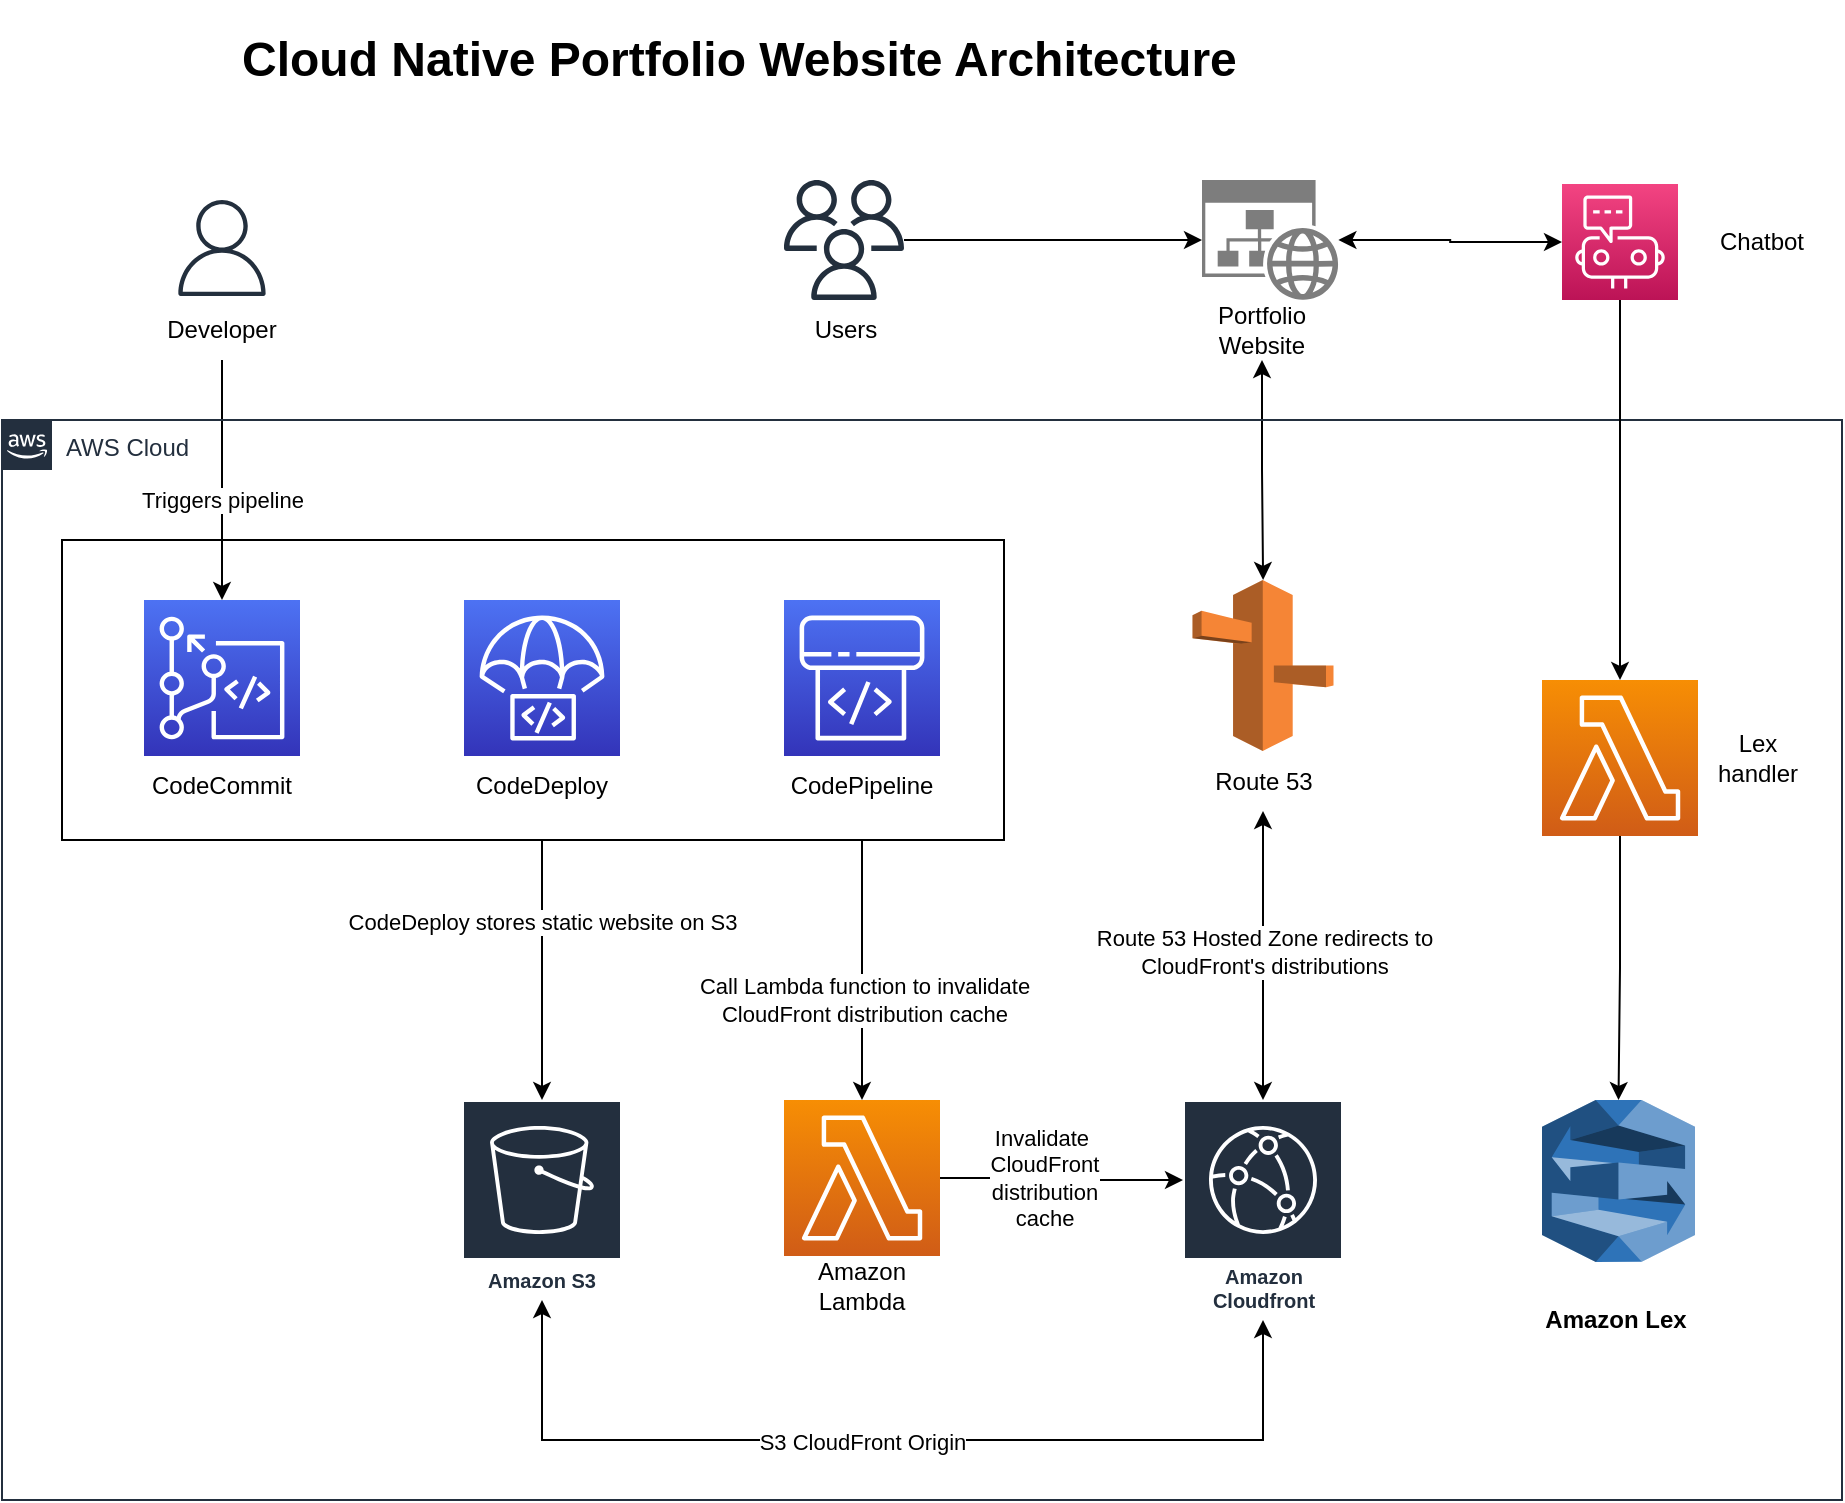 <mxfile version="21.6.3" type="github">
  <diagram name="Page-1" id="EhTNOT_K2n1csAnsaTSJ">
    <mxGraphModel dx="708" dy="1561" grid="1" gridSize="10" guides="1" tooltips="1" connect="1" arrows="1" fold="1" page="1" pageScale="1" pageWidth="850" pageHeight="1100" math="0" shadow="0">
      <root>
        <mxCell id="0" />
        <mxCell id="1" parent="0" />
        <mxCell id="IKtvbvnAMoomG4cAqskK-29" style="edgeStyle=orthogonalEdgeStyle;rounded=0;orthogonalLoop=1;jettySize=auto;html=1;startArrow=classic;startFill=1;endArrow=none;endFill=0;" parent="1" source="IKtvbvnAMoomG4cAqskK-4" edge="1">
          <mxGeometry relative="1" as="geometry">
            <mxPoint x="460" y="310" as="targetPoint" />
          </mxGeometry>
        </mxCell>
        <mxCell id="IKtvbvnAMoomG4cAqskK-30" value="Call Lambda function to invalidate &lt;br&gt;CloudFront distribution cache" style="edgeLabel;html=1;align=center;verticalAlign=middle;resizable=0;points=[];" parent="IKtvbvnAMoomG4cAqskK-29" vertex="1" connectable="0">
          <mxGeometry x="0.038" y="-3" relative="1" as="geometry">
            <mxPoint x="-3" y="17" as="offset" />
          </mxGeometry>
        </mxCell>
        <mxCell id="IKtvbvnAMoomG4cAqskK-57" style="edgeStyle=orthogonalEdgeStyle;rounded=0;orthogonalLoop=1;jettySize=auto;html=1;" parent="1" source="IKtvbvnAMoomG4cAqskK-4" target="IKtvbvnAMoomG4cAqskK-8" edge="1">
          <mxGeometry relative="1" as="geometry">
            <Array as="points">
              <mxPoint x="560" y="479" />
              <mxPoint x="560" y="480" />
            </Array>
          </mxGeometry>
        </mxCell>
        <mxCell id="IKtvbvnAMoomG4cAqskK-58" value="Invalidate&amp;nbsp;&lt;br&gt;CloudFront&lt;br&gt;distribution &lt;br&gt;cache" style="edgeLabel;html=1;align=center;verticalAlign=middle;resizable=0;points=[];" parent="IKtvbvnAMoomG4cAqskK-57" vertex="1" connectable="0">
          <mxGeometry x="-0.159" relative="1" as="geometry">
            <mxPoint as="offset" />
          </mxGeometry>
        </mxCell>
        <mxCell id="IKtvbvnAMoomG4cAqskK-4" value="" style="sketch=0;points=[[0,0,0],[0.25,0,0],[0.5,0,0],[0.75,0,0],[1,0,0],[0,1,0],[0.25,1,0],[0.5,1,0],[0.75,1,0],[1,1,0],[0,0.25,0],[0,0.5,0],[0,0.75,0],[1,0.25,0],[1,0.5,0],[1,0.75,0]];outlineConnect=0;fontColor=#232F3E;gradientColor=#F78E04;gradientDirection=north;fillColor=#D05C17;strokeColor=#ffffff;dashed=0;verticalLabelPosition=bottom;verticalAlign=top;align=center;html=1;fontSize=12;fontStyle=0;aspect=fixed;shape=mxgraph.aws4.resourceIcon;resIcon=mxgraph.aws4.lambda;" parent="1" vertex="1">
          <mxGeometry x="421" y="440" width="78" height="78" as="geometry" />
        </mxCell>
        <mxCell id="IKtvbvnAMoomG4cAqskK-27" style="edgeStyle=orthogonalEdgeStyle;rounded=0;orthogonalLoop=1;jettySize=auto;html=1;entryX=0.5;entryY=1;entryDx=0;entryDy=0;endArrow=none;endFill=0;startArrow=classic;startFill=1;" parent="1" source="IKtvbvnAMoomG4cAqskK-7" target="IKtvbvnAMoomG4cAqskK-16" edge="1">
          <mxGeometry relative="1" as="geometry" />
        </mxCell>
        <mxCell id="IKtvbvnAMoomG4cAqskK-28" value="CodeDeploy stores static website on S3" style="edgeLabel;html=1;align=center;verticalAlign=middle;resizable=0;points=[];" parent="IKtvbvnAMoomG4cAqskK-27" vertex="1" connectable="0">
          <mxGeometry x="-0.118" y="3" relative="1" as="geometry">
            <mxPoint x="3" y="-27" as="offset" />
          </mxGeometry>
        </mxCell>
        <mxCell id="IKtvbvnAMoomG4cAqskK-7" value="Amazon S3" style="sketch=0;outlineConnect=0;fontColor=#232F3E;gradientColor=none;strokeColor=#ffffff;fillColor=#232F3E;dashed=0;verticalLabelPosition=middle;verticalAlign=bottom;align=center;html=1;whiteSpace=wrap;fontSize=10;fontStyle=1;spacing=3;shape=mxgraph.aws4.productIcon;prIcon=mxgraph.aws4.s3;" parent="1" vertex="1">
          <mxGeometry x="260" y="440" width="80" height="100" as="geometry" />
        </mxCell>
        <mxCell id="IKtvbvnAMoomG4cAqskK-32" style="edgeStyle=orthogonalEdgeStyle;rounded=0;orthogonalLoop=1;jettySize=auto;html=1;startArrow=classic;startFill=1;" parent="1" source="IKtvbvnAMoomG4cAqskK-8" target="IKtvbvnAMoomG4cAqskK-7" edge="1">
          <mxGeometry relative="1" as="geometry">
            <Array as="points">
              <mxPoint x="661" y="610" />
              <mxPoint x="300" y="610" />
            </Array>
          </mxGeometry>
        </mxCell>
        <mxCell id="IKtvbvnAMoomG4cAqskK-33" value="S3 CloudFront Origin" style="edgeLabel;html=1;align=center;verticalAlign=middle;resizable=0;points=[];" parent="IKtvbvnAMoomG4cAqskK-32" vertex="1" connectable="0">
          <mxGeometry x="0.05" y="1" relative="1" as="geometry">
            <mxPoint x="-3" as="offset" />
          </mxGeometry>
        </mxCell>
        <mxCell id="IKtvbvnAMoomG4cAqskK-35" style="edgeStyle=orthogonalEdgeStyle;rounded=0;orthogonalLoop=1;jettySize=auto;html=1;entryX=0.5;entryY=1;entryDx=0;entryDy=0;startArrow=classic;startFill=1;" parent="1" source="IKtvbvnAMoomG4cAqskK-8" target="IKtvbvnAMoomG4cAqskK-12" edge="1">
          <mxGeometry relative="1" as="geometry" />
        </mxCell>
        <mxCell id="IKtvbvnAMoomG4cAqskK-36" value="Route 53 Hosted Zone redirects to&lt;br&gt;CloudFront&#39;s distributions" style="edgeLabel;html=1;align=center;verticalAlign=middle;resizable=0;points=[];" parent="IKtvbvnAMoomG4cAqskK-35" vertex="1" connectable="0">
          <mxGeometry x="0.024" y="1" relative="1" as="geometry">
            <mxPoint x="1" as="offset" />
          </mxGeometry>
        </mxCell>
        <mxCell id="IKtvbvnAMoomG4cAqskK-8" value="Amazon Cloudfront" style="sketch=0;outlineConnect=0;fontColor=#232F3E;gradientColor=none;strokeColor=#ffffff;fillColor=#232F3E;dashed=0;verticalLabelPosition=middle;verticalAlign=bottom;align=center;html=1;whiteSpace=wrap;fontSize=10;fontStyle=1;spacing=3;shape=mxgraph.aws4.productIcon;prIcon=mxgraph.aws4.cloudfront;" parent="1" vertex="1">
          <mxGeometry x="620.5" y="440" width="80" height="110" as="geometry" />
        </mxCell>
        <mxCell id="IKtvbvnAMoomG4cAqskK-13" value="" style="group" parent="1" vertex="1" connectable="0">
          <mxGeometry x="625.25" y="180" width="70.5" height="124" as="geometry" />
        </mxCell>
        <mxCell id="IKtvbvnAMoomG4cAqskK-34" value="" style="group" parent="IKtvbvnAMoomG4cAqskK-13" vertex="1" connectable="0">
          <mxGeometry width="70.5" height="115.5" as="geometry" />
        </mxCell>
        <mxCell id="IKtvbvnAMoomG4cAqskK-9" value="" style="outlineConnect=0;dashed=0;verticalLabelPosition=bottom;verticalAlign=top;align=center;html=1;shape=mxgraph.aws3.route_53;fillColor=#F58536;gradientColor=none;" parent="IKtvbvnAMoomG4cAqskK-34" vertex="1">
          <mxGeometry width="70.5" height="85.5" as="geometry" />
        </mxCell>
        <mxCell id="IKtvbvnAMoomG4cAqskK-12" value="Route 53" style="text;html=1;strokeColor=none;fillColor=none;align=center;verticalAlign=middle;whiteSpace=wrap;rounded=0;" parent="IKtvbvnAMoomG4cAqskK-34" vertex="1">
          <mxGeometry x="5.25" y="85.5" width="60" height="30" as="geometry" />
        </mxCell>
        <mxCell id="IKtvbvnAMoomG4cAqskK-23" value="" style="group" parent="1" vertex="1" connectable="0">
          <mxGeometry x="60" y="160" width="471" height="150" as="geometry" />
        </mxCell>
        <mxCell id="IKtvbvnAMoomG4cAqskK-22" value="" style="rounded=0;whiteSpace=wrap;html=1;" parent="IKtvbvnAMoomG4cAqskK-23" vertex="1">
          <mxGeometry width="471" height="150" as="geometry" />
        </mxCell>
        <mxCell id="IKtvbvnAMoomG4cAqskK-17" value="" style="group" parent="IKtvbvnAMoomG4cAqskK-23" vertex="1" connectable="0">
          <mxGeometry x="201" y="30" width="78" height="108" as="geometry" />
        </mxCell>
        <mxCell id="IKtvbvnAMoomG4cAqskK-20" value="" style="group" parent="IKtvbvnAMoomG4cAqskK-17" vertex="1" connectable="0">
          <mxGeometry width="78" height="108" as="geometry" />
        </mxCell>
        <mxCell id="IKtvbvnAMoomG4cAqskK-3" value="" style="sketch=0;points=[[0,0,0],[0.25,0,0],[0.5,0,0],[0.75,0,0],[1,0,0],[0,1,0],[0.25,1,0],[0.5,1,0],[0.75,1,0],[1,1,0],[0,0.25,0],[0,0.5,0],[0,0.75,0],[1,0.25,0],[1,0.5,0],[1,0.75,0]];outlineConnect=0;fontColor=#232F3E;gradientColor=#4D72F3;gradientDirection=north;fillColor=#3334B9;strokeColor=#ffffff;dashed=0;verticalLabelPosition=bottom;verticalAlign=top;align=center;html=1;fontSize=12;fontStyle=0;aspect=fixed;shape=mxgraph.aws4.resourceIcon;resIcon=mxgraph.aws4.codedeploy;" parent="IKtvbvnAMoomG4cAqskK-20" vertex="1">
          <mxGeometry width="78" height="78" as="geometry" />
        </mxCell>
        <mxCell id="IKtvbvnAMoomG4cAqskK-16" value="CodeDeploy" style="text;html=1;strokeColor=none;fillColor=none;align=center;verticalAlign=middle;whiteSpace=wrap;rounded=0;" parent="IKtvbvnAMoomG4cAqskK-20" vertex="1">
          <mxGeometry x="9" y="78" width="60" height="30" as="geometry" />
        </mxCell>
        <mxCell id="IKtvbvnAMoomG4cAqskK-19" value="" style="group" parent="IKtvbvnAMoomG4cAqskK-23" vertex="1" connectable="0">
          <mxGeometry x="361" y="30" width="78" height="108" as="geometry" />
        </mxCell>
        <mxCell id="IKtvbvnAMoomG4cAqskK-2" value="" style="sketch=0;points=[[0,0,0],[0.25,0,0],[0.5,0,0],[0.75,0,0],[1,0,0],[0,1,0],[0.25,1,0],[0.5,1,0],[0.75,1,0],[1,1,0],[0,0.25,0],[0,0.5,0],[0,0.75,0],[1,0.25,0],[1,0.5,0],[1,0.75,0]];outlineConnect=0;fontColor=#232F3E;gradientColor=#4D72F3;gradientDirection=north;fillColor=#3334B9;strokeColor=#ffffff;dashed=0;verticalLabelPosition=bottom;verticalAlign=top;align=center;html=1;fontSize=12;fontStyle=0;aspect=fixed;shape=mxgraph.aws4.resourceIcon;resIcon=mxgraph.aws4.codepipeline;" parent="IKtvbvnAMoomG4cAqskK-19" vertex="1">
          <mxGeometry width="78" height="78" as="geometry" />
        </mxCell>
        <mxCell id="IKtvbvnAMoomG4cAqskK-18" value="CodePipeline" style="text;html=1;strokeColor=none;fillColor=none;align=center;verticalAlign=middle;whiteSpace=wrap;rounded=0;" parent="IKtvbvnAMoomG4cAqskK-19" vertex="1">
          <mxGeometry x="9" y="78" width="60" height="30" as="geometry" />
        </mxCell>
        <mxCell id="IKtvbvnAMoomG4cAqskK-21" value="" style="group" parent="IKtvbvnAMoomG4cAqskK-23" vertex="1" connectable="0">
          <mxGeometry x="41" y="30" width="78" height="120" as="geometry" />
        </mxCell>
        <mxCell id="IKtvbvnAMoomG4cAqskK-15" value="" style="group" parent="IKtvbvnAMoomG4cAqskK-21" vertex="1" connectable="0">
          <mxGeometry width="78" height="120" as="geometry" />
        </mxCell>
        <mxCell id="IKtvbvnAMoomG4cAqskK-1" value="" style="sketch=0;points=[[0,0,0],[0.25,0,0],[0.5,0,0],[0.75,0,0],[1,0,0],[0,1,0],[0.25,1,0],[0.5,1,0],[0.75,1,0],[1,1,0],[0,0.25,0],[0,0.5,0],[0,0.75,0],[1,0.25,0],[1,0.5,0],[1,0.75,0]];outlineConnect=0;fontColor=#232F3E;gradientColor=#4D72F3;gradientDirection=north;fillColor=#3334B9;strokeColor=#ffffff;dashed=0;verticalLabelPosition=bottom;verticalAlign=top;align=center;html=1;fontSize=12;fontStyle=0;aspect=fixed;shape=mxgraph.aws4.resourceIcon;resIcon=mxgraph.aws4.codecommit;" parent="IKtvbvnAMoomG4cAqskK-15" vertex="1">
          <mxGeometry width="78" height="78" as="geometry" />
        </mxCell>
        <mxCell id="IKtvbvnAMoomG4cAqskK-14" value="CodeCommit" style="text;html=1;strokeColor=none;fillColor=none;align=center;verticalAlign=middle;whiteSpace=wrap;rounded=0;" parent="IKtvbvnAMoomG4cAqskK-21" vertex="1">
          <mxGeometry x="9" y="78" width="60" height="30" as="geometry" />
        </mxCell>
        <mxCell id="IKtvbvnAMoomG4cAqskK-25" style="edgeStyle=orthogonalEdgeStyle;rounded=0;orthogonalLoop=1;jettySize=auto;html=1;exitX=0.5;exitY=1;exitDx=0;exitDy=0;" parent="1" source="IKtvbvnAMoomG4cAqskK-37" target="IKtvbvnAMoomG4cAqskK-1" edge="1">
          <mxGeometry relative="1" as="geometry" />
        </mxCell>
        <mxCell id="IKtvbvnAMoomG4cAqskK-26" value="Triggers pipeline" style="edgeLabel;html=1;align=center;verticalAlign=middle;resizable=0;points=[];" parent="IKtvbvnAMoomG4cAqskK-25" vertex="1" connectable="0">
          <mxGeometry x="-0.066" y="3" relative="1" as="geometry">
            <mxPoint x="-3" y="14" as="offset" />
          </mxGeometry>
        </mxCell>
        <mxCell id="IKtvbvnAMoomG4cAqskK-31" value="Amazon Lambda" style="text;html=1;strokeColor=none;fillColor=none;align=center;verticalAlign=middle;whiteSpace=wrap;rounded=0;" parent="1" vertex="1">
          <mxGeometry x="430" y="518" width="60" height="30" as="geometry" />
        </mxCell>
        <mxCell id="IKtvbvnAMoomG4cAqskK-38" value="" style="group" parent="1" vertex="1" connectable="0">
          <mxGeometry x="110" y="-10" width="60" height="80" as="geometry" />
        </mxCell>
        <mxCell id="IKtvbvnAMoomG4cAqskK-24" value="" style="sketch=0;outlineConnect=0;fontColor=#232F3E;gradientColor=none;fillColor=#232F3D;strokeColor=none;dashed=0;verticalLabelPosition=bottom;verticalAlign=top;align=center;html=1;fontSize=12;fontStyle=0;aspect=fixed;pointerEvents=1;shape=mxgraph.aws4.user;" parent="IKtvbvnAMoomG4cAqskK-38" vertex="1">
          <mxGeometry x="6" width="48" height="48" as="geometry" />
        </mxCell>
        <mxCell id="IKtvbvnAMoomG4cAqskK-37" value="Developer" style="text;html=1;strokeColor=none;fillColor=none;align=center;verticalAlign=middle;whiteSpace=wrap;rounded=0;" parent="IKtvbvnAMoomG4cAqskK-38" vertex="1">
          <mxGeometry y="50" width="60" height="30" as="geometry" />
        </mxCell>
        <mxCell id="IKtvbvnAMoomG4cAqskK-46" value="" style="group" parent="1" vertex="1" connectable="0">
          <mxGeometry x="421" y="-20" width="61" height="90" as="geometry" />
        </mxCell>
        <mxCell id="IKtvbvnAMoomG4cAqskK-44" value="" style="group" parent="IKtvbvnAMoomG4cAqskK-46" vertex="1" connectable="0">
          <mxGeometry x="1" width="60" height="90" as="geometry" />
        </mxCell>
        <mxCell id="IKtvbvnAMoomG4cAqskK-43" value="Users" style="text;html=1;strokeColor=none;fillColor=none;align=center;verticalAlign=middle;whiteSpace=wrap;rounded=0;" parent="IKtvbvnAMoomG4cAqskK-44" vertex="1">
          <mxGeometry y="60" width="60" height="30" as="geometry" />
        </mxCell>
        <mxCell id="IKtvbvnAMoomG4cAqskK-42" value="" style="sketch=0;outlineConnect=0;fontColor=#232F3E;gradientColor=none;fillColor=#232F3D;strokeColor=none;dashed=0;verticalLabelPosition=bottom;verticalAlign=top;align=center;html=1;fontSize=12;fontStyle=0;aspect=fixed;pointerEvents=1;shape=mxgraph.aws4.users;" parent="IKtvbvnAMoomG4cAqskK-46" vertex="1">
          <mxGeometry width="60" height="60" as="geometry" />
        </mxCell>
        <mxCell id="IKtvbvnAMoomG4cAqskK-49" value="" style="group" parent="1" vertex="1" connectable="0">
          <mxGeometry x="630" y="-20" width="68.19" height="90" as="geometry" />
        </mxCell>
        <mxCell id="IKtvbvnAMoomG4cAqskK-47" value="" style="sketch=0;aspect=fixed;pointerEvents=1;shadow=0;dashed=0;html=1;strokeColor=none;labelPosition=center;verticalLabelPosition=bottom;verticalAlign=top;align=center;shape=mxgraph.mscae.enterprise.website_generic;fillColor=#7D7D7D;" parent="IKtvbvnAMoomG4cAqskK-49" vertex="1">
          <mxGeometry width="68.19" height="60" as="geometry" />
        </mxCell>
        <mxCell id="IKtvbvnAMoomG4cAqskK-48" value="Portfolio Website" style="text;html=1;strokeColor=none;fillColor=none;align=center;verticalAlign=middle;whiteSpace=wrap;rounded=0;" parent="IKtvbvnAMoomG4cAqskK-49" vertex="1">
          <mxGeometry y="60" width="60" height="30" as="geometry" />
        </mxCell>
        <mxCell id="IKtvbvnAMoomG4cAqskK-50" style="edgeStyle=orthogonalEdgeStyle;rounded=0;orthogonalLoop=1;jettySize=auto;html=1;entryX=0;entryY=0.5;entryDx=0;entryDy=0;entryPerimeter=0;" parent="1" source="IKtvbvnAMoomG4cAqskK-42" target="IKtvbvnAMoomG4cAqskK-47" edge="1">
          <mxGeometry relative="1" as="geometry" />
        </mxCell>
        <mxCell id="IKtvbvnAMoomG4cAqskK-51" style="edgeStyle=orthogonalEdgeStyle;rounded=0;orthogonalLoop=1;jettySize=auto;html=1;startArrow=classic;startFill=1;" parent="1" source="IKtvbvnAMoomG4cAqskK-48" target="IKtvbvnAMoomG4cAqskK-9" edge="1">
          <mxGeometry relative="1" as="geometry" />
        </mxCell>
        <mxCell id="IKtvbvnAMoomG4cAqskK-54" value="AWS Cloud" style="points=[[0,0],[0.25,0],[0.5,0],[0.75,0],[1,0],[1,0.25],[1,0.5],[1,0.75],[1,1],[0.75,1],[0.5,1],[0.25,1],[0,1],[0,0.75],[0,0.5],[0,0.25]];outlineConnect=0;gradientColor=none;html=1;whiteSpace=wrap;fontSize=12;fontStyle=0;container=1;pointerEvents=0;collapsible=0;recursiveResize=0;shape=mxgraph.aws4.group;grIcon=mxgraph.aws4.group_aws_cloud_alt;strokeColor=#232F3E;fillColor=none;verticalAlign=top;align=left;spacingLeft=30;fontColor=#232F3E;dashed=0;" parent="1" vertex="1">
          <mxGeometry x="30" y="100" width="920" height="540" as="geometry" />
        </mxCell>
        <mxCell id="zgy0JpOpp-ztvtQw61W0-7" style="edgeStyle=orthogonalEdgeStyle;rounded=0;orthogonalLoop=1;jettySize=auto;html=1;" edge="1" parent="IKtvbvnAMoomG4cAqskK-54" source="zgy0JpOpp-ztvtQw61W0-4" target="zgy0JpOpp-ztvtQw61W0-6">
          <mxGeometry relative="1" as="geometry" />
        </mxCell>
        <mxCell id="zgy0JpOpp-ztvtQw61W0-9" value="" style="group" vertex="1" connectable="0" parent="IKtvbvnAMoomG4cAqskK-54">
          <mxGeometry x="766" y="340" width="82" height="125" as="geometry" />
        </mxCell>
        <mxCell id="zgy0JpOpp-ztvtQw61W0-6" value="" style="outlineConnect=0;dashed=0;verticalLabelPosition=bottom;verticalAlign=top;align=center;html=1;shape=mxgraph.aws3.lex;fillColor=#2E73B8;gradientColor=none;" vertex="1" parent="zgy0JpOpp-ztvtQw61W0-9">
          <mxGeometry x="4" width="76.5" height="81" as="geometry" />
        </mxCell>
        <mxCell id="zgy0JpOpp-ztvtQw61W0-8" value="Amazon Lex" style="text;html=1;strokeColor=none;fillColor=none;align=center;verticalAlign=middle;whiteSpace=wrap;rounded=0;fontStyle=1" vertex="1" parent="zgy0JpOpp-ztvtQw61W0-9">
          <mxGeometry y="95" width="82" height="30" as="geometry" />
        </mxCell>
        <mxCell id="zgy0JpOpp-ztvtQw61W0-11" value="" style="group" vertex="1" connectable="0" parent="IKtvbvnAMoomG4cAqskK-54">
          <mxGeometry x="770" y="130" width="138" height="78" as="geometry" />
        </mxCell>
        <mxCell id="zgy0JpOpp-ztvtQw61W0-4" value="" style="sketch=0;points=[[0,0,0],[0.25,0,0],[0.5,0,0],[0.75,0,0],[1,0,0],[0,1,0],[0.25,1,0],[0.5,1,0],[0.75,1,0],[1,1,0],[0,0.25,0],[0,0.5,0],[0,0.75,0],[1,0.25,0],[1,0.5,0],[1,0.75,0]];outlineConnect=0;fontColor=#232F3E;gradientColor=#F78E04;gradientDirection=north;fillColor=#D05C17;strokeColor=#ffffff;dashed=0;verticalLabelPosition=bottom;verticalAlign=top;align=center;html=1;fontSize=12;fontStyle=0;aspect=fixed;shape=mxgraph.aws4.resourceIcon;resIcon=mxgraph.aws4.lambda;" vertex="1" parent="zgy0JpOpp-ztvtQw61W0-11">
          <mxGeometry width="78" height="78" as="geometry" />
        </mxCell>
        <mxCell id="zgy0JpOpp-ztvtQw61W0-10" value="Lex handler" style="text;html=1;strokeColor=none;fillColor=none;align=center;verticalAlign=middle;whiteSpace=wrap;rounded=0;" vertex="1" parent="zgy0JpOpp-ztvtQw61W0-11">
          <mxGeometry x="78" y="24" width="60" height="30" as="geometry" />
        </mxCell>
        <mxCell id="IKtvbvnAMoomG4cAqskK-56" value="&lt;h1&gt;Cloud Native Portfolio Website Architecture&amp;nbsp;&lt;/h1&gt;" style="text;html=1;strokeColor=none;fillColor=none;spacing=5;spacingTop=-20;whiteSpace=wrap;overflow=hidden;rounded=0;" parent="1" vertex="1">
          <mxGeometry x="145" y="-100" width="520" height="40" as="geometry" />
        </mxCell>
        <mxCell id="zgy0JpOpp-ztvtQw61W0-5" style="edgeStyle=orthogonalEdgeStyle;rounded=0;orthogonalLoop=1;jettySize=auto;html=1;" edge="1" parent="1" source="zgy0JpOpp-ztvtQw61W0-1" target="zgy0JpOpp-ztvtQw61W0-4">
          <mxGeometry relative="1" as="geometry" />
        </mxCell>
        <mxCell id="zgy0JpOpp-ztvtQw61W0-1" value="" style="sketch=0;points=[[0,0,0],[0.25,0,0],[0.5,0,0],[0.75,0,0],[1,0,0],[0,1,0],[0.25,1,0],[0.5,1,0],[0.75,1,0],[1,1,0],[0,0.25,0],[0,0.5,0],[0,0.75,0],[1,0.25,0],[1,0.5,0],[1,0.75,0]];points=[[0,0,0],[0.25,0,0],[0.5,0,0],[0.75,0,0],[1,0,0],[0,1,0],[0.25,1,0],[0.5,1,0],[0.75,1,0],[1,1,0],[0,0.25,0],[0,0.5,0],[0,0.75,0],[1,0.25,0],[1,0.5,0],[1,0.75,0]];outlineConnect=0;fontColor=#232F3E;gradientColor=#F34482;gradientDirection=north;fillColor=#BC1356;strokeColor=#ffffff;dashed=0;verticalLabelPosition=bottom;verticalAlign=top;align=center;html=1;fontSize=12;fontStyle=0;aspect=fixed;shape=mxgraph.aws4.resourceIcon;resIcon=mxgraph.aws4.chatbot;" vertex="1" parent="1">
          <mxGeometry x="810" y="-18" width="58" height="58" as="geometry" />
        </mxCell>
        <mxCell id="zgy0JpOpp-ztvtQw61W0-2" style="edgeStyle=orthogonalEdgeStyle;rounded=0;orthogonalLoop=1;jettySize=auto;html=1;entryX=0;entryY=0.5;entryDx=0;entryDy=0;entryPerimeter=0;startArrow=classic;startFill=1;" edge="1" parent="1" source="IKtvbvnAMoomG4cAqskK-47" target="zgy0JpOpp-ztvtQw61W0-1">
          <mxGeometry relative="1" as="geometry" />
        </mxCell>
        <mxCell id="zgy0JpOpp-ztvtQw61W0-14" value="Chatbot" style="text;html=1;strokeColor=none;fillColor=none;align=center;verticalAlign=middle;whiteSpace=wrap;rounded=0;" vertex="1" parent="1">
          <mxGeometry x="880" y="-4" width="60" height="30" as="geometry" />
        </mxCell>
      </root>
    </mxGraphModel>
  </diagram>
</mxfile>
